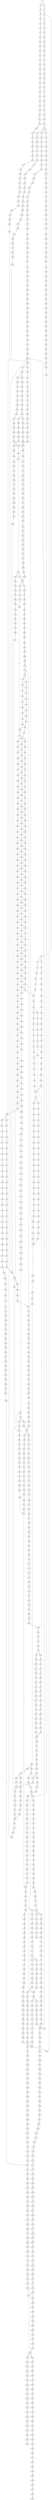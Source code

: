 strict digraph  {
	S0 -> S1 [ label = C ];
	S0 -> S2 [ label = T ];
	S1 -> S3 [ label = A ];
	S2 -> S4 [ label = A ];
	S3 -> S5 [ label = C ];
	S4 -> S6 [ label = C ];
	S5 -> S7 [ label = T ];
	S5 -> S8 [ label = G ];
	S6 -> S9 [ label = A ];
	S7 -> S10 [ label = T ];
	S8 -> S11 [ label = C ];
	S8 -> S12 [ label = T ];
	S9 -> S13 [ label = T ];
	S10 -> S14 [ label = G ];
	S11 -> S15 [ label = G ];
	S12 -> S16 [ label = G ];
	S13 -> S17 [ label = G ];
	S14 -> S18 [ label = G ];
	S15 -> S19 [ label = C ];
	S16 -> S20 [ label = G ];
	S17 -> S21 [ label = G ];
	S18 -> S22 [ label = A ];
	S19 -> S23 [ label = A ];
	S20 -> S24 [ label = C ];
	S21 -> S25 [ label = C ];
	S22 -> S26 [ label = G ];
	S23 -> S27 [ label = G ];
	S24 -> S28 [ label = G ];
	S25 -> S29 [ label = G ];
	S26 -> S30 [ label = A ];
	S27 -> S31 [ label = C ];
	S28 -> S32 [ label = T ];
	S29 -> S33 [ label = C ];
	S30 -> S34 [ label = C ];
	S31 -> S35 [ label = C ];
	S32 -> S36 [ label = C ];
	S33 -> S37 [ label = C ];
	S34 -> S38 [ label = C ];
	S35 -> S39 [ label = G ];
	S36 -> S40 [ label = C ];
	S37 -> S41 [ label = C ];
	S38 -> S42 [ label = C ];
	S39 -> S43 [ label = G ];
	S40 -> S44 [ label = C ];
	S41 -> S45 [ label = C ];
	S42 -> S46 [ label = C ];
	S43 -> S47 [ label = C ];
	S43 -> S48 [ label = T ];
	S44 -> S49 [ label = C ];
	S45 -> S50 [ label = C ];
	S46 -> S51 [ label = C ];
	S47 -> S52 [ label = A ];
	S48 -> S53 [ label = G ];
	S49 -> S54 [ label = A ];
	S50 -> S55 [ label = A ];
	S51 -> S56 [ label = C ];
	S52 -> S57 [ label = C ];
	S53 -> S58 [ label = G ];
	S54 -> S59 [ label = C ];
	S55 -> S60 [ label = C ];
	S56 -> S61 [ label = T ];
	S57 -> S62 [ label = T ];
	S58 -> S63 [ label = A ];
	S59 -> S64 [ label = T ];
	S60 -> S65 [ label = T ];
	S61 -> S66 [ label = T ];
	S62 -> S67 [ label = T ];
	S63 -> S68 [ label = A ];
	S64 -> S69 [ label = T ];
	S65 -> S70 [ label = T ];
	S66 -> S71 [ label = C ];
	S67 -> S72 [ label = C ];
	S68 -> S73 [ label = G ];
	S69 -> S74 [ label = G ];
	S70 -> S75 [ label = T ];
	S71 -> S76 [ label = A ];
	S72 -> S77 [ label = A ];
	S73 -> S78 [ label = A ];
	S74 -> S79 [ label = A ];
	S75 -> S80 [ label = A ];
	S76 -> S81 [ label = G ];
	S77 -> S82 [ label = G ];
	S78 -> S83 [ label = A ];
	S79 -> S84 [ label = G ];
	S80 -> S85 [ label = G ];
	S81 -> S86 [ label = A ];
	S82 -> S87 [ label = C ];
	S83 -> S88 [ label = C ];
	S84 -> S89 [ label = C ];
	S85 -> S90 [ label = C ];
	S86 -> S91 [ label = G ];
	S87 -> S92 [ label = C ];
	S88 -> S93 [ label = G ];
	S89 -> S94 [ label = C ];
	S90 -> S95 [ label = C ];
	S91 -> S96 [ label = G ];
	S92 -> S97 [ label = G ];
	S93 -> S98 [ label = G ];
	S94 -> S99 [ label = G ];
	S95 -> S100 [ label = G ];
	S96 -> S101 [ label = T ];
	S97 -> S102 [ label = C ];
	S98 -> S103 [ label = C ];
	S99 -> S104 [ label = C ];
	S100 -> S105 [ label = T ];
	S101 -> S106 [ label = C ];
	S102 -> S107 [ label = C ];
	S103 -> S108 [ label = A ];
	S104 -> S109 [ label = C ];
	S105 -> S110 [ label = C ];
	S106 -> S111 [ label = C ];
	S107 -> S112 [ label = C ];
	S108 -> S113 [ label = C ];
	S109 -> S114 [ label = C ];
	S110 -> S115 [ label = C ];
	S111 -> S116 [ label = C ];
	S112 -> S117 [ label = C ];
	S113 -> S118 [ label = C ];
	S113 -> S119 [ label = T ];
	S114 -> S117 [ label = C ];
	S115 -> S120 [ label = C ];
	S116 -> S121 [ label = T ];
	S116 -> S122 [ label = A ];
	S116 -> S123 [ label = G ];
	S117 -> S124 [ label = T ];
	S118 -> S125 [ label = G ];
	S119 -> S126 [ label = G ];
	S120 -> S127 [ label = A ];
	S121 -> S128 [ label = T ];
	S122 -> S129 [ label = G ];
	S123 -> S130 [ label = G ];
	S124 -> S131 [ label = T ];
	S124 -> S132 [ label = C ];
	S125 -> S133 [ label = G ];
	S126 -> S134 [ label = G ];
	S127 -> S135 [ label = C ];
	S128 -> S136 [ label = C ];
	S129 -> S137 [ label = A ];
	S130 -> S138 [ label = A ];
	S131 -> S139 [ label = C ];
	S132 -> S140 [ label = C ];
	S133 -> S141 [ label = G ];
	S134 -> S142 [ label = G ];
	S135 -> S143 [ label = C ];
	S136 -> S144 [ label = T ];
	S137 -> S145 [ label = G ];
	S138 -> S146 [ label = G ];
	S139 -> S147 [ label = A ];
	S140 -> S148 [ label = A ];
	S141 -> S149 [ label = A ];
	S142 -> S150 [ label = A ];
	S143 -> S151 [ label = A ];
	S144 -> S152 [ label = C ];
	S145 -> S153 [ label = C ];
	S146 -> S154 [ label = G ];
	S147 -> S155 [ label = C ];
	S148 -> S156 [ label = C ];
	S149 -> S157 [ label = A ];
	S150 -> S158 [ label = A ];
	S151 -> S159 [ label = C ];
	S152 -> S160 [ label = G ];
	S153 -> S161 [ label = C ];
	S154 -> S162 [ label = C ];
	S155 -> S163 [ label = G ];
	S156 -> S164 [ label = C ];
	S157 -> S165 [ label = T ];
	S158 -> S166 [ label = C ];
	S159 -> S167 [ label = C ];
	S160 -> S168 [ label = T ];
	S161 -> S169 [ label = A ];
	S162 -> S170 [ label = G ];
	S163 -> S171 [ label = C ];
	S164 -> S172 [ label = C ];
	S165 -> S173 [ label = T ];
	S166 -> S174 [ label = T ];
	S167 -> S175 [ label = G ];
	S168 -> S176 [ label = A ];
	S169 -> S177 [ label = C ];
	S170 -> S178 [ label = T ];
	S171 -> S179 [ label = T ];
	S172 -> S180 [ label = G ];
	S173 -> S181 [ label = G ];
	S174 -> S182 [ label = G ];
	S175 -> S183 [ label = A ];
	S176 -> S184 [ label = C ];
	S177 -> S185 [ label = G ];
	S178 -> S186 [ label = G ];
	S179 -> S187 [ label = C ];
	S180 -> S188 [ label = C ];
	S181 -> S189 [ label = A ];
	S182 -> S190 [ label = G ];
	S183 -> S191 [ label = T ];
	S184 -> S192 [ label = G ];
	S185 -> S193 [ label = G ];
	S186 -> S194 [ label = G ];
	S187 -> S195 [ label = C ];
	S188 -> S196 [ label = C ];
	S189 -> S197 [ label = A ];
	S190 -> S198 [ label = A ];
	S191 -> S199 [ label = C ];
	S192 -> S200 [ label = G ];
	S193 -> S201 [ label = T ];
	S194 -> S202 [ label = T ];
	S195 -> S203 [ label = G ];
	S196 -> S204 [ label = G ];
	S197 -> S205 [ label = C ];
	S198 -> S206 [ label = C ];
	S199 -> S207 [ label = G ];
	S200 -> S208 [ label = C ];
	S201 -> S209 [ label = T ];
	S202 -> S210 [ label = A ];
	S203 -> S211 [ label = G ];
	S204 -> S212 [ label = G ];
	S205 -> S213 [ label = C ];
	S206 -> S214 [ label = C ];
	S207 -> S215 [ label = G ];
	S208 -> S216 [ label = T ];
	S209 -> S217 [ label = A ];
	S210 -> S218 [ label = T ];
	S211 -> S219 [ label = T ];
	S212 -> S220 [ label = T ];
	S213 -> S221 [ label = C ];
	S214 -> S222 [ label = C ];
	S215 -> S223 [ label = T ];
	S216 -> S224 [ label = A ];
	S217 -> S225 [ label = C ];
	S218 -> S226 [ label = G ];
	S219 -> S227 [ label = T ];
	S220 -> S228 [ label = C ];
	S221 -> S229 [ label = G ];
	S222 -> S230 [ label = G ];
	S223 -> S231 [ label = T ];
	S224 -> S232 [ label = C ];
	S225 -> S233 [ label = T ];
	S226 -> S234 [ label = A ];
	S227 -> S235 [ label = G ];
	S228 -> S236 [ label = C ];
	S229 -> S237 [ label = T ];
	S230 -> S238 [ label = T ];
	S231 -> S239 [ label = C ];
	S232 -> S240 [ label = T ];
	S233 -> S241 [ label = G ];
	S234 -> S242 [ label = G ];
	S235 -> S243 [ label = C ];
	S236 -> S244 [ label = C ];
	S237 -> S245 [ label = C ];
	S238 -> S246 [ label = C ];
	S239 -> S247 [ label = C ];
	S240 -> S248 [ label = G ];
	S241 -> S249 [ label = C ];
	S242 -> S250 [ label = C ];
	S243 -> S251 [ label = A ];
	S244 -> S252 [ label = A ];
	S245 -> S253 [ label = T ];
	S246 -> S254 [ label = T ];
	S247 -> S255 [ label = A ];
	S248 -> S256 [ label = G ];
	S249 -> S257 [ label = A ];
	S250 -> S258 [ label = G ];
	S251 -> S259 [ label = C ];
	S252 -> S260 [ label = G ];
	S253 -> S261 [ label = C ];
	S254 -> S261 [ label = C ];
	S255 -> S262 [ label = G ];
	S256 -> S263 [ label = T ];
	S257 -> S264 [ label = G ];
	S258 -> S265 [ label = G ];
	S259 -> S266 [ label = T ];
	S260 -> S267 [ label = T ];
	S261 -> S268 [ label = G ];
	S262 -> S269 [ label = T ];
	S263 -> S270 [ label = G ];
	S264 -> S271 [ label = A ];
	S265 -> S272 [ label = T ];
	S266 -> S273 [ label = G ];
	S267 -> S274 [ label = G ];
	S268 -> S275 [ label = G ];
	S269 -> S276 [ label = G ];
	S270 -> S277 [ label = C ];
	S271 -> S278 [ label = C ];
	S272 -> S279 [ label = C ];
	S273 -> S280 [ label = G ];
	S274 -> S281 [ label = G ];
	S275 -> S282 [ label = C ];
	S276 -> S283 [ label = G ];
	S277 -> S284 [ label = T ];
	S278 -> S285 [ label = G ];
	S279 -> S286 [ label = G ];
	S280 -> S287 [ label = T ];
	S281 -> S288 [ label = T ];
	S282 -> S289 [ label = A ];
	S283 -> S290 [ label = T ];
	S284 -> S291 [ label = A ];
	S285 -> S292 [ label = G ];
	S286 -> S293 [ label = C ];
	S287 -> S294 [ label = C ];
	S288 -> S295 [ label = C ];
	S289 -> S296 [ label = C ];
	S290 -> S295 [ label = C ];
	S291 -> S297 [ label = C ];
	S292 -> S298 [ label = A ];
	S293 -> S299 [ label = A ];
	S294 -> S300 [ label = G ];
	S295 -> S301 [ label = G ];
	S296 -> S302 [ label = C ];
	S297 -> S303 [ label = T ];
	S298 -> S304 [ label = C ];
	S299 -> S305 [ label = C ];
	S300 -> S306 [ label = T ];
	S301 -> S307 [ label = T ];
	S302 -> S308 [ label = G ];
	S303 -> S309 [ label = G ];
	S304 -> S310 [ label = A ];
	S305 -> S311 [ label = G ];
	S306 -> S312 [ label = C ];
	S307 -> S313 [ label = C ];
	S308 -> S314 [ label = A ];
	S309 -> S315 [ label = T ];
	S310 -> S316 [ label = C ];
	S311 -> S317 [ label = C ];
	S312 -> S318 [ label = C ];
	S313 -> S318 [ label = C ];
	S314 -> S319 [ label = G ];
	S314 -> S320 [ label = A ];
	S315 -> S321 [ label = A ];
	S316 -> S322 [ label = A ];
	S317 -> S323 [ label = G ];
	S318 -> S324 [ label = G ];
	S319 -> S325 [ label = T ];
	S320 -> S326 [ label = T ];
	S321 -> S327 [ label = A ];
	S322 -> S328 [ label = C ];
	S323 -> S329 [ label = C ];
	S324 -> S330 [ label = T ];
	S325 -> S331 [ label = C ];
	S326 -> S332 [ label = G ];
	S327 -> S333 [ label = C ];
	S328 -> S334 [ label = C ];
	S329 -> S335 [ label = G ];
	S330 -> S336 [ label = C ];
	S331 -> S337 [ label = C ];
	S332 -> S338 [ label = T ];
	S333 -> S339 [ label = A ];
	S334 -> S340 [ label = T ];
	S335 -> S341 [ label = C ];
	S335 -> S342 [ label = G ];
	S336 -> S343 [ label = A ];
	S337 -> S344 [ label = A ];
	S337 -> S345 [ label = T ];
	S338 -> S346 [ label = A ];
	S339 -> S347 [ label = C ];
	S340 -> S348 [ label = C ];
	S341 -> S349 [ label = G ];
	S342 -> S350 [ label = C ];
	S343 -> S351 [ label = C ];
	S344 -> S352 [ label = G ];
	S345 -> S353 [ label = C ];
	S346 -> S354 [ label = G ];
	S347 -> S355 [ label = A ];
	S348 -> S356 [ label = T ];
	S349 -> S357 [ label = T ];
	S350 -> S358 [ label = T ];
	S351 -> S359 [ label = C ];
	S352 -> S360 [ label = T ];
	S352 -> S361 [ label = C ];
	S353 -> S362 [ label = G ];
	S354 -> S363 [ label = T ];
	S355 -> S364 [ label = C ];
	S356 -> S365 [ label = A ];
	S357 -> S366 [ label = C ];
	S358 -> S367 [ label = G ];
	S359 -> S368 [ label = C ];
	S359 -> S369 [ label = G ];
	S360 -> S370 [ label = A ];
	S361 -> S371 [ label = T ];
	S362 -> S372 [ label = A ];
	S363 -> S373 [ label = T ];
	S364 -> S374 [ label = G ];
	S365 -> S375 [ label = G ];
	S366 -> S376 [ label = G ];
	S367 -> S377 [ label = G ];
	S368 -> S378 [ label = T ];
	S369 -> S379 [ label = A ];
	S370 -> S380 [ label = G ];
	S371 -> S381 [ label = T ];
	S372 -> S382 [ label = A ];
	S373 -> S383 [ label = T ];
	S374 -> S384 [ label = C ];
	S375 -> S385 [ label = A ];
	S376 -> S386 [ label = A ];
	S377 -> S387 [ label = A ];
	S378 -> S388 [ label = G ];
	S379 -> S389 [ label = A ];
	S379 -> S390 [ label = G ];
	S380 -> S391 [ label = G ];
	S380 -> S392 [ label = C ];
	S381 -> S393 [ label = C ];
	S382 -> S394 [ label = C ];
	S383 -> S395 [ label = C ];
	S384 -> S396 [ label = T ];
	S385 -> S397 [ label = A ];
	S386 -> S398 [ label = C ];
	S387 -> S399 [ label = A ];
	S388 -> S400 [ label = T ];
	S389 -> S401 [ label = T ];
	S390 -> S402 [ label = T ];
	S391 -> S403 [ label = G ];
	S392 -> S404 [ label = T ];
	S393 -> S405 [ label = A ];
	S394 -> S406 [ label = T ];
	S395 -> S407 [ label = A ];
	S396 -> S408 [ label = C ];
	S397 -> S409 [ label = C ];
	S398 -> S410 [ label = G ];
	S399 -> S411 [ label = T ];
	S400 -> S412 [ label = C ];
	S401 -> S413 [ label = C ];
	S402 -> S331 [ label = C ];
	S403 -> S414 [ label = T ];
	S404 -> S415 [ label = C ];
	S405 -> S416 [ label = C ];
	S406 -> S417 [ label = T ];
	S407 -> S418 [ label = C ];
	S408 -> S419 [ label = C ];
	S409 -> S420 [ label = G ];
	S410 -> S421 [ label = C ];
	S411 -> S422 [ label = G ];
	S412 -> S423 [ label = C ];
	S413 -> S424 [ label = C ];
	S414 -> S425 [ label = C ];
	S415 -> S426 [ label = C ];
	S416 -> S427 [ label = G ];
	S417 -> S428 [ label = C ];
	S418 -> S429 [ label = T ];
	S419 -> S430 [ label = T ];
	S420 -> S431 [ label = A ];
	S421 -> S432 [ label = G ];
	S422 -> S433 [ label = G ];
	S423 -> S434 [ label = T ];
	S424 -> S435 [ label = T ];
	S425 -> S436 [ label = A ];
	S426 -> S437 [ label = A ];
	S427 -> S438 [ label = C ];
	S428 -> S439 [ label = A ];
	S429 -> S440 [ label = C ];
	S430 -> S441 [ label = A ];
	S431 -> S442 [ label = G ];
	S432 -> S443 [ label = C ];
	S433 -> S444 [ label = G ];
	S434 -> S445 [ label = A ];
	S434 -> S446 [ label = T ];
	S435 -> S447 [ label = C ];
	S436 -> S448 [ label = C ];
	S437 -> S449 [ label = C ];
	S438 -> S450 [ label = C ];
	S439 -> S451 [ label = A ];
	S440 -> S452 [ label = C ];
	S441 -> S453 [ label = G ];
	S442 -> S454 [ label = G ];
	S443 -> S455 [ label = C ];
	S444 -> S456 [ label = G ];
	S445 -> S457 [ label = C ];
	S446 -> S458 [ label = G ];
	S447 -> S459 [ label = G ];
	S448 -> S460 [ label = T ];
	S449 -> S461 [ label = C ];
	S450 -> S462 [ label = C ];
	S451 -> S463 [ label = C ];
	S452 -> S464 [ label = T ];
	S453 -> S465 [ label = A ];
	S454 -> S466 [ label = T ];
	S455 -> S467 [ label = T ];
	S456 -> S468 [ label = T ];
	S457 -> S469 [ label = T ];
	S458 -> S470 [ label = A ];
	S458 -> S471 [ label = T ];
	S459 -> S472 [ label = A ];
	S460 -> S473 [ label = C ];
	S461 -> S474 [ label = G ];
	S462 -> S475 [ label = T ];
	S463 -> S476 [ label = C ];
	S463 -> S477 [ label = T ];
	S464 -> S478 [ label = T ];
	S465 -> S479 [ label = A ];
	S466 -> S480 [ label = G ];
	S467 -> S481 [ label = C ];
	S468 -> S482 [ label = C ];
	S469 -> S483 [ label = A ];
	S470 -> S484 [ label = A ];
	S471 -> S485 [ label = A ];
	S472 -> S486 [ label = A ];
	S473 -> S487 [ label = G ];
	S474 -> S488 [ label = G ];
	S475 -> S489 [ label = T ];
	S476 -> S490 [ label = G ];
	S477 -> S491 [ label = G ];
	S478 -> S492 [ label = T ];
	S479 -> S493 [ label = C ];
	S480 -> S494 [ label = T ];
	S481 -> S495 [ label = G ];
	S482 -> S496 [ label = C ];
	S483 -> S497 [ label = C ];
	S484 -> S498 [ label = C ];
	S485 -> S499 [ label = G ];
	S486 -> S394 [ label = C ];
	S487 -> S500 [ label = C ];
	S488 -> S501 [ label = A ];
	S489 -> S502 [ label = C ];
	S490 -> S503 [ label = G ];
	S491 -> S504 [ label = G ];
	S491 -> S505 [ label = C ];
	S492 -> S506 [ label = C ];
	S493 -> S507 [ label = T ];
	S494 -> S508 [ label = C ];
	S495 -> S509 [ label = G ];
	S496 -> S510 [ label = G ];
	S497 -> S511 [ label = C ];
	S498 -> S512 [ label = T ];
	S499 -> S513 [ label = G ];
	S500 -> S514 [ label = T ];
	S501 -> S515 [ label = C ];
	S502 -> S516 [ label = A ];
	S503 -> S517 [ label = C ];
	S504 -> S518 [ label = C ];
	S505 -> S519 [ label = C ];
	S506 -> S520 [ label = A ];
	S507 -> S521 [ label = T ];
	S508 -> S522 [ label = C ];
	S509 -> S523 [ label = G ];
	S510 -> S524 [ label = C ];
	S511 -> S525 [ label = A ];
	S512 -> S526 [ label = T ];
	S513 -> S527 [ label = A ];
	S514 -> S528 [ label = T ];
	S515 -> S529 [ label = G ];
	S516 -> S530 [ label = T ];
	S517 -> S531 [ label = C ];
	S518 -> S532 [ label = C ];
	S519 -> S533 [ label = C ];
	S520 -> S534 [ label = T ];
	S521 -> S535 [ label = C ];
	S522 -> S536 [ label = C ];
	S523 -> S537 [ label = C ];
	S524 -> S538 [ label = C ];
	S525 -> S539 [ label = G ];
	S526 -> S540 [ label = C ];
	S527 -> S541 [ label = G ];
	S528 -> S542 [ label = C ];
	S529 -> S543 [ label = T ];
	S530 -> S544 [ label = C ];
	S531 -> S545 [ label = C ];
	S532 -> S546 [ label = C ];
	S533 -> S547 [ label = T ];
	S534 -> S548 [ label = C ];
	S535 -> S549 [ label = A ];
	S536 -> S550 [ label = T ];
	S537 -> S551 [ label = T ];
	S538 -> S552 [ label = G ];
	S539 -> S553 [ label = G ];
	S540 -> S554 [ label = A ];
	S541 -> S555 [ label = A ];
	S542 -> S556 [ label = A ];
	S543 -> S557 [ label = C ];
	S544 -> S558 [ label = C ];
	S545 -> S559 [ label = A ];
	S546 -> S560 [ label = A ];
	S547 -> S561 [ label = A ];
	S548 -> S562 [ label = C ];
	S549 -> S451 [ label = A ];
	S550 -> S563 [ label = G ];
	S551 -> S564 [ label = C ];
	S552 -> S565 [ label = G ];
	S553 -> S566 [ label = A ];
	S554 -> S451 [ label = A ];
	S555 -> S567 [ label = G ];
	S556 -> S568 [ label = T ];
	S557 -> S569 [ label = G ];
	S558 -> S570 [ label = A ];
	S559 -> S571 [ label = G ];
	S560 -> S572 [ label = G ];
	S561 -> S573 [ label = G ];
	S562 -> S574 [ label = A ];
	S563 -> S575 [ label = T ];
	S564 -> S576 [ label = A ];
	S565 -> S577 [ label = A ];
	S566 -> S578 [ label = G ];
	S567 -> S579 [ label = G ];
	S568 -> S580 [ label = C ];
	S569 -> S581 [ label = T ];
	S570 -> S582 [ label = G ];
	S571 -> S583 [ label = T ];
	S572 -> S584 [ label = G ];
	S573 -> S585 [ label = G ];
	S574 -> S582 [ label = G ];
	S575 -> S586 [ label = C ];
	S576 -> S587 [ label = C ];
	S577 -> S588 [ label = A ];
	S578 -> S589 [ label = A ];
	S579 -> S590 [ label = T ];
	S580 -> S591 [ label = C ];
	S581 -> S592 [ label = G ];
	S582 -> S593 [ label = A ];
	S583 -> S594 [ label = T ];
	S584 -> S595 [ label = T ];
	S585 -> S596 [ label = T ];
	S586 -> S597 [ label = C ];
	S587 -> S598 [ label = G ];
	S588 -> S599 [ label = C ];
	S589 -> S600 [ label = G ];
	S590 -> S601 [ label = C ];
	S591 -> S570 [ label = A ];
	S592 -> S602 [ label = A ];
	S593 -> S603 [ label = A ];
	S594 -> S604 [ label = G ];
	S595 -> S605 [ label = G ];
	S596 -> S606 [ label = G ];
	S597 -> S434 [ label = T ];
	S598 -> S607 [ label = T ];
	S599 -> S608 [ label = T ];
	S600 -> S609 [ label = T ];
	S601 -> S610 [ label = C ];
	S602 -> S611 [ label = C ];
	S603 -> S612 [ label = C ];
	S604 -> S613 [ label = T ];
	S605 -> S614 [ label = C ];
	S605 -> S615 [ label = G ];
	S606 -> S616 [ label = T ];
	S607 -> S617 [ label = C ];
	S608 -> S618 [ label = G ];
	S609 -> S619 [ label = C ];
	S610 -> S116 [ label = C ];
	S611 -> S620 [ label = C ];
	S612 -> S621 [ label = C ];
	S613 -> S622 [ label = G ];
	S614 -> S623 [ label = G ];
	S615 -> S624 [ label = G ];
	S616 -> S625 [ label = G ];
	S617 -> S626 [ label = C ];
	S618 -> S627 [ label = C ];
	S619 -> S628 [ label = A ];
	S620 -> S629 [ label = G ];
	S621 -> S630 [ label = A ];
	S621 -> S631 [ label = G ];
	S622 -> S632 [ label = C ];
	S623 -> S633 [ label = C ];
	S624 -> S634 [ label = C ];
	S625 -> S635 [ label = C ];
	S626 -> S636 [ label = A ];
	S627 -> S637 [ label = A ];
	S628 -> S638 [ label = G ];
	S629 -> S639 [ label = G ];
	S630 -> S640 [ label = G ];
	S630 -> S641 [ label = C ];
	S631 -> S642 [ label = G ];
	S632 -> S643 [ label = G ];
	S633 -> S644 [ label = G ];
	S634 -> S645 [ label = T ];
	S635 -> S646 [ label = G ];
	S636 -> S647 [ label = G ];
	S637 -> S648 [ label = A ];
	S638 -> S649 [ label = G ];
	S639 -> S650 [ label = T ];
	S640 -> S651 [ label = A ];
	S641 -> S652 [ label = C ];
	S642 -> S653 [ label = A ];
	S643 -> S654 [ label = T ];
	S644 -> S655 [ label = T ];
	S645 -> S656 [ label = T ];
	S646 -> S657 [ label = T ];
	S647 -> S658 [ label = C ];
	S648 -> S659 [ label = C ];
	S649 -> S660 [ label = A ];
	S650 -> S661 [ label = C ];
	S651 -> S662 [ label = C ];
	S652 -> S663 [ label = A ];
	S653 -> S664 [ label = C ];
	S654 -> S665 [ label = C ];
	S655 -> S666 [ label = C ];
	S656 -> S667 [ label = C ];
	S657 -> S668 [ label = C ];
	S658 -> S669 [ label = T ];
	S658 -> S670 [ label = G ];
	S659 -> S671 [ label = C ];
	S660 -> S672 [ label = C ];
	S661 -> S673 [ label = G ];
	S662 -> S674 [ label = T ];
	S663 -> S675 [ label = C ];
	S664 -> S676 [ label = G ];
	S665 -> S677 [ label = G ];
	S666 -> S678 [ label = G ];
	S667 -> S679 [ label = G ];
	S668 -> S677 [ label = G ];
	S669 -> S381 [ label = T ];
	S670 -> S680 [ label = A ];
	S671 -> S681 [ label = A ];
	S672 -> S682 [ label = C ];
	S673 -> S683 [ label = C ];
	S674 -> S684 [ label = C ];
	S675 -> S685 [ label = C ];
	S676 -> S686 [ label = C ];
	S677 -> S687 [ label = A ];
	S678 -> S688 [ label = T ];
	S679 -> S689 [ label = A ];
	S680 -> S690 [ label = G ];
	S681 -> S691 [ label = G ];
	S682 -> S692 [ label = A ];
	S683 -> S693 [ label = G ];
	S684 -> S694 [ label = C ];
	S685 -> S695 [ label = C ];
	S686 -> S696 [ label = C ];
	S687 -> S697 [ label = A ];
	S688 -> S698 [ label = G ];
	S689 -> S699 [ label = A ];
	S690 -> S700 [ label = T ];
	S691 -> S701 [ label = A ];
	S692 -> S702 [ label = G ];
	S693 -> S703 [ label = T ];
	S694 -> S704 [ label = C ];
	S695 -> S705 [ label = C ];
	S696 -> S706 [ label = C ];
	S697 -> S707 [ label = C ];
	S698 -> S708 [ label = C ];
	S699 -> S709 [ label = C ];
	S700 -> S710 [ label = C ];
	S701 -> S711 [ label = A ];
	S702 -> S712 [ label = T ];
	S703 -> S713 [ label = A ];
	S704 -> S714 [ label = A ];
	S705 -> S715 [ label = T ];
	S706 -> S716 [ label = A ];
	S707 -> S717 [ label = C ];
	S707 -> S718 [ label = A ];
	S708 -> S719 [ label = A ];
	S709 -> S720 [ label = A ];
	S710 -> S721 [ label = C ];
	S710 -> S722 [ label = T ];
	S711 -> S723 [ label = C ];
	S712 -> S724 [ label = C ];
	S713 -> S725 [ label = G ];
	S714 -> S726 [ label = T ];
	S715 -> S727 [ label = T ];
	S716 -> S728 [ label = T ];
	S717 -> S729 [ label = T ];
	S718 -> S730 [ label = C ];
	S719 -> S731 [ label = T ];
	S720 -> S732 [ label = C ];
	S721 -> S733 [ label = C ];
	S722 -> S734 [ label = C ];
	S723 -> S735 [ label = A ];
	S724 -> S736 [ label = T ];
	S725 -> S737 [ label = C ];
	S726 -> S738 [ label = C ];
	S727 -> S739 [ label = C ];
	S728 -> S740 [ label = C ];
	S729 -> S741 [ label = T ];
	S729 -> S742 [ label = G ];
	S730 -> S743 [ label = C ];
	S731 -> S744 [ label = C ];
	S732 -> S745 [ label = G ];
	S733 -> S746 [ label = T ];
	S733 -> S747 [ label = G ];
	S734 -> S748 [ label = G ];
	S735 -> S749 [ label = G ];
	S736 -> S750 [ label = C ];
	S737 -> S751 [ label = C ];
	S738 -> S752 [ label = T ];
	S739 -> S753 [ label = C ];
	S739 -> S754 [ label = G ];
	S740 -> S755 [ label = G ];
	S741 -> S756 [ label = C ];
	S742 -> S757 [ label = T ];
	S743 -> S758 [ label = C ];
	S744 -> S759 [ label = C ];
	S745 -> S760 [ label = C ];
	S746 -> S761 [ label = C ];
	S747 -> S762 [ label = C ];
	S748 -> S763 [ label = T ];
	S749 -> S764 [ label = C ];
	S750 -> S765 [ label = T ];
	S751 -> S766 [ label = G ];
	S752 -> S767 [ label = G ];
	S753 -> S768 [ label = T ];
	S754 -> S769 [ label = A ];
	S755 -> S770 [ label = T ];
	S756 -> S771 [ label = G ];
	S757 -> S772 [ label = C ];
	S758 -> S773 [ label = G ];
	S759 -> S774 [ label = G ];
	S760 -> S775 [ label = G ];
	S761 -> S776 [ label = C ];
	S762 -> S777 [ label = C ];
	S763 -> S778 [ label = C ];
	S764 -> S779 [ label = C ];
	S765 -> S780 [ label = G ];
	S766 -> S781 [ label = C ];
	S767 -> S782 [ label = C ];
	S768 -> S783 [ label = G ];
	S769 -> S784 [ label = T ];
	S770 -> S785 [ label = C ];
	S771 -> S786 [ label = T ];
	S772 -> S787 [ label = G ];
	S773 -> S788 [ label = T ];
	S774 -> S789 [ label = C ];
	S775 -> S790 [ label = C ];
	S776 -> S791 [ label = G ];
	S777 -> S792 [ label = T ];
	S778 -> S793 [ label = T ];
	S779 -> S794 [ label = G ];
	S780 -> S795 [ label = T ];
	S781 -> S796 [ label = T ];
	S782 -> S797 [ label = C ];
	S783 -> S798 [ label = T ];
	S784 -> S799 [ label = C ];
	S785 -> S800 [ label = C ];
	S786 -> S801 [ label = A ];
	S787 -> S802 [ label = C ];
	S788 -> S803 [ label = A ];
	S789 -> S804 [ label = A ];
	S790 -> S805 [ label = A ];
	S791 -> S806 [ label = G ];
	S792 -> S807 [ label = G ];
	S793 -> S808 [ label = G ];
	S794 -> S809 [ label = T ];
	S795 -> S810 [ label = A ];
	S796 -> S811 [ label = G ];
	S797 -> S812 [ label = A ];
	S798 -> S813 [ label = C ];
	S799 -> S814 [ label = G ];
	S800 -> S815 [ label = T ];
	S801 -> S816 [ label = C ];
	S802 -> S817 [ label = G ];
	S803 -> S818 [ label = C ];
	S804 -> S819 [ label = C ];
	S805 -> S820 [ label = C ];
	S806 -> S821 [ label = T ];
	S807 -> S822 [ label = T ];
	S808 -> S823 [ label = T ];
	S809 -> S824 [ label = C ];
	S811 -> S825 [ label = G ];
	S812 -> S826 [ label = G ];
	S813 -> S827 [ label = C ];
	S814 -> S828 [ label = T ];
	S815 -> S829 [ label = C ];
	S816 -> S830 [ label = T ];
	S817 -> S831 [ label = C ];
	S818 -> S832 [ label = G ];
	S819 -> S833 [ label = G ];
	S820 -> S834 [ label = G ];
	S821 -> S835 [ label = C ];
	S822 -> S836 [ label = C ];
	S823 -> S837 [ label = T ];
	S824 -> S838 [ label = C ];
	S825 -> S839 [ label = A ];
	S826 -> S840 [ label = T ];
	S827 -> S841 [ label = T ];
	S828 -> S842 [ label = T ];
	S829 -> S843 [ label = T ];
	S830 -> S844 [ label = T ];
	S831 -> S845 [ label = G ];
	S831 -> S846 [ label = A ];
	S832 -> S847 [ label = T ];
	S833 -> S848 [ label = T ];
	S834 -> S849 [ label = T ];
	S835 -> S850 [ label = T ];
	S836 -> S851 [ label = G ];
	S837 -> S852 [ label = C ];
	S838 -> S853 [ label = T ];
	S839 -> S854 [ label = A ];
	S840 -> S855 [ label = C ];
	S841 -> S446 [ label = T ];
	S842 -> S856 [ label = T ];
	S843 -> S857 [ label = T ];
	S844 -> S858 [ label = C ];
	S845 -> S859 [ label = A ];
	S846 -> S860 [ label = A ];
	S847 -> S861 [ label = C ];
	S848 -> S862 [ label = C ];
	S849 -> S863 [ label = C ];
	S850 -> S864 [ label = G ];
	S851 -> S865 [ label = C ];
	S852 -> S866 [ label = C ];
	S853 -> S867 [ label = C ];
	S854 -> S868 [ label = G ];
	S855 -> S869 [ label = G ];
	S856 -> S870 [ label = G ];
	S857 -> S871 [ label = C ];
	S858 -> S872 [ label = A ];
	S859 -> S873 [ label = G ];
	S860 -> S874 [ label = C ];
	S861 -> S875 [ label = C ];
	S862 -> S876 [ label = G ];
	S863 -> S877 [ label = C ];
	S864 -> S878 [ label = G ];
	S865 -> S817 [ label = G ];
	S866 -> S879 [ label = G ];
	S867 -> S880 [ label = T ];
	S868 -> S881 [ label = A ];
	S869 -> S882 [ label = T ];
	S870 -> S883 [ label = T ];
	S871 -> S884 [ label = T ];
	S872 -> S885 [ label = A ];
	S873 -> S886 [ label = C ];
	S874 -> S887 [ label = C ];
	S875 -> S888 [ label = A ];
	S876 -> S889 [ label = A ];
	S877 -> S890 [ label = A ];
	S878 -> S891 [ label = A ];
	S879 -> S892 [ label = T ];
	S880 -> S893 [ label = G ];
	S881 -> S894 [ label = A ];
	S882 -> S895 [ label = A ];
	S883 -> S896 [ label = A ];
	S884 -> S897 [ label = C ];
	S885 -> S898 [ label = G ];
	S886 -> S899 [ label = A ];
	S887 -> S900 [ label = C ];
	S888 -> S901 [ label = G ];
	S889 -> S902 [ label = G ];
	S890 -> S647 [ label = G ];
	S891 -> S903 [ label = G ];
	S892 -> S904 [ label = G ];
	S893 -> S905 [ label = T ];
	S894 -> S88 [ label = C ];
	S895 -> S906 [ label = A ];
	S896 -> S907 [ label = G ];
	S897 -> S908 [ label = G ];
	S898 -> S909 [ label = C ];
	S899 -> S910 [ label = G ];
	S900 -> S911 [ label = G ];
	S901 -> S658 [ label = C ];
	S902 -> S912 [ label = C ];
	S903 -> S913 [ label = G ];
	S904 -> S914 [ label = G ];
	S905 -> S915 [ label = C ];
	S906 -> S916 [ label = G ];
	S907 -> S917 [ label = G ];
	S908 -> S918 [ label = G ];
	S909 -> S919 [ label = G ];
	S910 -> S920 [ label = T ];
	S911 -> S921 [ label = T ];
	S912 -> S922 [ label = G ];
	S913 -> S923 [ label = G ];
	S914 -> S924 [ label = C ];
	S915 -> S925 [ label = G ];
	S916 -> S926 [ label = A ];
	S917 -> S927 [ label = A ];
	S918 -> S928 [ label = A ];
	S919 -> S929 [ label = A ];
	S920 -> S930 [ label = G ];
	S921 -> S931 [ label = A ];
	S922 -> S932 [ label = A ];
	S923 -> S933 [ label = T ];
	S924 -> S934 [ label = C ];
	S925 -> S935 [ label = T ];
	S926 -> S936 [ label = C ];
	S927 -> S937 [ label = A ];
	S928 -> S938 [ label = G ];
	S929 -> S939 [ label = G ];
	S930 -> S940 [ label = C ];
	S931 -> S941 [ label = C ];
	S932 -> S942 [ label = G ];
	S933 -> S943 [ label = G ];
	S934 -> S944 [ label = C ];
	S935 -> S945 [ label = G ];
	S936 -> S946 [ label = G ];
	S937 -> S947 [ label = A ];
	S938 -> S948 [ label = A ];
	S939 -> S949 [ label = T ];
	S940 -> S950 [ label = A ];
	S941 -> S951 [ label = A ];
	S942 -> S952 [ label = T ];
	S943 -> S953 [ label = T ];
	S944 -> S954 [ label = G ];
	S945 -> S955 [ label = G ];
	S946 -> S956 [ label = G ];
	S947 -> S957 [ label = G ];
	S948 -> S958 [ label = G ];
	S949 -> S959 [ label = C ];
	S950 -> S960 [ label = A ];
	S951 -> S961 [ label = G ];
	S952 -> S962 [ label = C ];
	S953 -> S963 [ label = T ];
	S954 -> S964 [ label = T ];
	S955 -> S965 [ label = T ];
	S956 -> S966 [ label = C ];
	S957 -> S967 [ label = G ];
	S958 -> S968 [ label = G ];
	S959 -> S721 [ label = C ];
	S960 -> S969 [ label = C ];
	S961 -> S970 [ label = C ];
	S962 -> S971 [ label = G ];
	S963 -> S972 [ label = C ];
	S964 -> S973 [ label = C ];
	S965 -> S974 [ label = A ];
	S966 -> S975 [ label = T ];
	S967 -> S976 [ label = T ];
	S968 -> S977 [ label = T ];
	S969 -> S978 [ label = A ];
	S970 -> S979 [ label = A ];
	S971 -> S980 [ label = A ];
	S972 -> S981 [ label = C ];
	S973 -> S982 [ label = C ];
	S974 -> S983 [ label = C ];
	S975 -> S984 [ label = C ];
	S976 -> S985 [ label = C ];
	S977 -> S601 [ label = C ];
	S978 -> S986 [ label = G ];
	S979 -> S987 [ label = G ];
	S980 -> S988 [ label = A ];
	S981 -> S989 [ label = A ];
	S982 -> S990 [ label = A ];
	S983 -> S991 [ label = C ];
	S984 -> S992 [ label = T ];
	S985 -> S993 [ label = C ];
	S986 -> S994 [ label = C ];
	S987 -> S995 [ label = G ];
	S988 -> S996 [ label = C ];
	S989 -> S997 [ label = G ];
	S990 -> S998 [ label = G ];
	S991 -> S999 [ label = G ];
	S992 -> S1000 [ label = C ];
	S993 -> S1001 [ label = C ];
	S994 -> S1002 [ label = T ];
	S995 -> S1003 [ label = T ];
	S996 -> S1004 [ label = C ];
	S997 -> S1005 [ label = C ];
	S998 -> S1006 [ label = T ];
	S999 -> S1007 [ label = G ];
	S1000 -> S1008 [ label = G ];
	S1001 -> S1009 [ label = G ];
	S1002 -> S1010 [ label = A ];
	S1003 -> S1011 [ label = G ];
	S1004 -> S729 [ label = T ];
	S1005 -> S1012 [ label = A ];
	S1006 -> S1013 [ label = A ];
	S1007 -> S1014 [ label = T ];
	S1008 -> S1015 [ label = A ];
	S1009 -> S1016 [ label = A ];
	S1010 -> S1017 [ label = C ];
	S1011 -> S1018 [ label = C ];
	S1012 -> S1019 [ label = G ];
	S1013 -> S380 [ label = G ];
	S1014 -> S1020 [ label = G ];
	S1015 -> S1021 [ label = A ];
	S1016 -> S1022 [ label = A ];
	S1017 -> S1023 [ label = G ];
	S1018 -> S1024 [ label = A ];
	S1019 -> S1025 [ label = A ];
	S1020 -> S1026 [ label = G ];
	S1021 -> S1027 [ label = G ];
	S1022 -> S1028 [ label = G ];
	S1023 -> S1029 [ label = A ];
	S1024 -> S1030 [ label = C ];
	S1025 -> S1031 [ label = T ];
	S1026 -> S1032 [ label = T ];
	S1027 -> S1033 [ label = T ];
	S1028 -> S1034 [ label = T ];
	S1029 -> S1035 [ label = G ];
	S1030 -> S1036 [ label = G ];
	S1031 -> S1037 [ label = A ];
	S1032 -> S1038 [ label = T ];
	S1033 -> S1039 [ label = C ];
	S1034 -> S1040 [ label = C ];
	S1035 -> S1041 [ label = A ];
	S1036 -> S1042 [ label = C ];
	S1037 -> S1043 [ label = A ];
	S1038 -> S1044 [ label = A ];
	S1039 -> S1045 [ label = G ];
	S1040 -> S1046 [ label = G ];
	S1041 -> S1047 [ label = A ];
	S1042 -> S1048 [ label = G ];
	S1043 -> S1049 [ label = A ];
	S1044 -> S1050 [ label = G ];
	S1045 -> S1051 [ label = C ];
	S1046 -> S1052 [ label = A ];
	S1047 -> S1053 [ label = C ];
	S1048 -> S1054 [ label = G ];
	S1049 -> S1055 [ label = A ];
	S1050 -> S1056 [ label = A ];
	S1051 -> S1057 [ label = G ];
	S1052 -> S1058 [ label = G ];
	S1053 -> S1059 [ label = T ];
	S1054 -> S1060 [ label = T ];
	S1055 -> S1061 [ label = A ];
	S1056 -> S1062 [ label = A ];
	S1057 -> S1063 [ label = G ];
	S1058 -> S1064 [ label = G ];
	S1059 -> S1065 [ label = G ];
	S1060 -> S1066 [ label = G ];
	S1061 -> S1067 [ label = C ];
	S1062 -> S1068 [ label = G ];
	S1063 -> S1069 [ label = C ];
	S1064 -> S1070 [ label = T ];
	S1065 -> S1071 [ label = G ];
	S1066 -> S1072 [ label = C ];
	S1067 -> S1073 [ label = T ];
	S1068 -> S1074 [ label = G ];
	S1069 -> S1075 [ label = T ];
	S1070 -> S1076 [ label = A ];
	S1071 -> S1077 [ label = C ];
	S1072 -> S1078 [ label = C ];
	S1073 -> S1079 [ label = T ];
	S1074 -> S1080 [ label = G ];
	S1075 -> S1081 [ label = A ];
	S1076 -> S1082 [ label = T ];
	S1077 -> S1083 [ label = G ];
	S1078 -> S1084 [ label = G ];
	S1079 -> S1085 [ label = T ];
	S1080 -> S1086 [ label = G ];
	S1081 -> S1087 [ label = T ];
	S1082 -> S1088 [ label = A ];
	S1083 -> S1089 [ label = C ];
	S1084 -> S1090 [ label = C ];
	S1085 -> S1091 [ label = G ];
	S1086 -> S1092 [ label = G ];
	S1087 -> S1093 [ label = A ];
	S1088 -> S1094 [ label = A ];
	S1089 -> S1095 [ label = A ];
	S1090 -> S1096 [ label = A ];
	S1091 -> S1097 [ label = C ];
	S1092 -> S1098 [ label = T ];
	S1093 -> S1099 [ label = G ];
	S1094 -> S1100 [ label = G ];
	S1095 -> S1101 [ label = G ];
	S1096 -> S1102 [ label = A ];
	S1097 -> S1103 [ label = C ];
	S1098 -> S1104 [ label = C ];
	S1099 -> S1105 [ label = T ];
	S1100 -> S1106 [ label = T ];
	S1101 -> S1107 [ label = C ];
	S1102 -> S1108 [ label = C ];
	S1103 -> S1109 [ label = G ];
	S1104 -> S1110 [ label = C ];
	S1105 -> S1111 [ label = A ];
	S1106 -> S1112 [ label = C ];
	S1107 -> S1113 [ label = G ];
	S1108 -> S1114 [ label = C ];
	S1109 -> S1115 [ label = T ];
	S1110 -> S1116 [ label = G ];
	S1111 -> S1117 [ label = G ];
	S1112 -> S1118 [ label = G ];
	S1113 -> S1119 [ label = G ];
	S1114 -> S1120 [ label = A ];
	S1115 -> S1121 [ label = A ];
	S1116 -> S1122 [ label = T ];
	S1117 -> S1123 [ label = C ];
	S1118 -> S1124 [ label = T ];
	S1119 -> S1125 [ label = G ];
	S1120 -> S1126 [ label = G ];
	S1121 -> S1127 [ label = G ];
	S1122 -> S1128 [ label = C ];
	S1123 -> S1129 [ label = C ];
	S1124 -> S1130 [ label = G ];
	S1125 -> S1131 [ label = T ];
	S1126 -> S1132 [ label = T ];
	S1127 -> S1133 [ label = C ];
	S1128 -> S1134 [ label = G ];
	S1129 -> S1135 [ label = G ];
	S1130 -> S1136 [ label = G ];
	S1131 -> S1137 [ label = G ];
	S1132 -> S1138 [ label = C ];
	S1133 -> S1139 [ label = C ];
	S1134 -> S1140 [ label = G ];
	S1135 -> S1141 [ label = A ];
	S1136 -> S1142 [ label = T ];
	S1137 -> S1143 [ label = C ];
	S1138 -> S1144 [ label = G ];
	S1139 -> S1145 [ label = G ];
	S1140 -> S1146 [ label = A ];
	S1141 -> S1147 [ label = A ];
	S1142 -> S974 [ label = A ];
	S1143 -> S1148 [ label = C ];
	S1144 -> S1149 [ label = C ];
	S1145 -> S1150 [ label = G ];
	S1146 -> S1151 [ label = A ];
	S1147 -> S1152 [ label = A ];
	S1148 -> S1153 [ label = G ];
	S1149 -> S1154 [ label = G ];
	S1150 -> S1155 [ label = T ];
	S1151 -> S1156 [ label = C ];
	S1152 -> S1157 [ label = C ];
	S1153 -> S1158 [ label = C ];
	S1154 -> S1159 [ label = C ];
	S1155 -> S1160 [ label = G ];
	S1156 -> S1161 [ label = A ];
	S1156 -> S1162 [ label = T ];
	S1157 -> S1163 [ label = C ];
	S1158 -> S1164 [ label = C ];
	S1159 -> S1165 [ label = A ];
	S1160 -> S1166 [ label = A ];
	S1161 -> S1167 [ label = G ];
	S1162 -> S1168 [ label = A ];
	S1163 -> S1169 [ label = C ];
	S1164 -> S1170 [ label = G ];
	S1165 -> S1171 [ label = G ];
	S1166 -> S1172 [ label = C ];
	S1167 -> S1173 [ label = G ];
	S1168 -> S1174 [ label = C ];
	S1169 -> S1175 [ label = C ];
	S1170 -> S1176 [ label = G ];
	S1171 -> S1177 [ label = C ];
	S1172 -> S1178 [ label = G ];
	S1173 -> S1179 [ label = A ];
	S1174 -> S1180 [ label = A ];
	S1175 -> S1181 [ label = G ];
	S1176 -> S1182 [ label = T ];
	S1177 -> S35 [ label = C ];
	S1178 -> S1183 [ label = T ];
	S1179 -> S1184 [ label = A ];
	S1180 -> S1185 [ label = A ];
	S1181 -> S1186 [ label = A ];
	S1182 -> S1187 [ label = G ];
	S1183 -> S1188 [ label = G ];
	S1184 -> S1189 [ label = T ];
	S1185 -> S1190 [ label = C ];
	S1186 -> S1191 [ label = C ];
	S1187 -> S1192 [ label = G ];
	S1188 -> S1193 [ label = G ];
	S1189 -> S1194 [ label = A ];
	S1190 -> S1195 [ label = G ];
	S1191 -> S1196 [ label = T ];
	S1192 -> S1197 [ label = T ];
	S1193 -> S1198 [ label = G ];
	S1194 -> S1199 [ label = G ];
	S1195 -> S1200 [ label = A ];
	S1196 -> S1201 [ label = A ];
	S1197 -> S1202 [ label = G ];
	S1198 -> S1203 [ label = T ];
	S1199 -> S1204 [ label = T ];
	S1200 -> S1205 [ label = A ];
	S1201 -> S1206 [ label = G ];
	S1202 -> S1207 [ label = G ];
	S1203 -> S1208 [ label = A ];
	S1204 -> S1209 [ label = C ];
	S1205 -> S1210 [ label = A ];
	S1206 -> S1211 [ label = A ];
	S1207 -> S1212 [ label = A ];
	S1208 -> S1213 [ label = C ];
	S1209 -> S1214 [ label = T ];
	S1210 -> S1215 [ label = A ];
	S1211 -> S1216 [ label = A ];
	S1212 -> S1217 [ label = A ];
	S1213 -> S1218 [ label = T ];
	S1214 -> S1219 [ label = C ];
	S1215 -> S1220 [ label = C ];
	S1216 -> S1221 [ label = T ];
	S1217 -> S1222 [ label = C ];
	S1218 -> S1223 [ label = A ];
	S1219 -> S1224 [ label = T ];
	S1220 -> S1225 [ label = A ];
	S1221 -> S1226 [ label = C ];
	S1222 -> S1227 [ label = C ];
	S1223 -> S1228 [ label = T ];
	S1224 -> S1229 [ label = C ];
	S1225 -> S1230 [ label = G ];
	S1226 -> S1231 [ label = G ];
	S1227 -> S1232 [ label = T ];
	S1228 -> S1233 [ label = T ];
	S1229 -> S1234 [ label = T ];
	S1230 -> S1235 [ label = A ];
	S1231 -> S1236 [ label = G ];
	S1232 -> S1237 [ label = C ];
	S1233 -> S1238 [ label = G ];
	S1234 -> S1239 [ label = G ];
	S1235 -> S1240 [ label = A ];
	S1236 -> S1241 [ label = G ];
	S1237 -> S1242 [ label = G ];
	S1238 -> S1243 [ label = G ];
	S1239 -> S1244 [ label = A ];
	S1240 -> S1245 [ label = G ];
	S1241 -> S1246 [ label = T ];
	S1242 -> S1247 [ label = G ];
	S1243 -> S1248 [ label = A ];
	S1244 -> S1249 [ label = G ];
	S1245 -> S1250 [ label = G ];
	S1246 -> S1251 [ label = A ];
	S1247 -> S1252 [ label = C ];
	S1248 -> S1253 [ label = A ];
	S1249 -> S1254 [ label = T ];
	S1250 -> S1255 [ label = G ];
	S1251 -> S1256 [ label = T ];
	S1252 -> S1257 [ label = A ];
	S1253 -> S1258 [ label = C ];
	S1254 -> S1259 [ label = A ];
	S1255 -> S1260 [ label = G ];
	S1256 -> S1261 [ label = C ];
	S1257 -> S1262 [ label = C ];
	S1258 -> S1263 [ label = G ];
	S1260 -> S1264 [ label = T ];
	S1261 -> S1265 [ label = C ];
	S1262 -> S1266 [ label = G ];
	S1263 -> S1267 [ label = G ];
	S1264 -> S1268 [ label = C ];
	S1265 -> S1269 [ label = C ];
	S1266 -> S1270 [ label = C ];
	S1267 -> S1271 [ label = T ];
	S1268 -> S1272 [ label = T ];
	S1269 -> S1273 [ label = G ];
	S1270 -> S1274 [ label = G ];
	S1271 -> S1275 [ label = A ];
	S1272 -> S1276 [ label = C ];
	S1273 -> S1277 [ label = A ];
	S1274 -> S1278 [ label = C ];
	S1275 -> S1279 [ label = C ];
	S1276 -> S1280 [ label = T ];
	S1277 -> S1281 [ label = A ];
	S1278 -> S335 [ label = G ];
	S1279 -> S1282 [ label = G ];
	S1280 -> S1283 [ label = C ];
	S1281 -> S1284 [ label = A ];
	S1282 -> S1285 [ label = A ];
	S1283 -> S1286 [ label = G ];
	S1284 -> S1287 [ label = G ];
	S1285 -> S1288 [ label = A ];
	S1286 -> S1289 [ label = T ];
	S1287 -> S1290 [ label = T ];
	S1288 -> S1291 [ label = G ];
	S1289 -> S1292 [ label = G ];
	S1290 -> S1293 [ label = G ];
	S1291 -> S1294 [ label = A ];
	S1292 -> S1295 [ label = G ];
	S1293 -> S1296 [ label = T ];
	S1294 -> S1297 [ label = A ];
	S1295 -> S1298 [ label = T ];
	S1296 -> S1299 [ label = C ];
	S1297 -> S1300 [ label = G ];
	S1298 -> S1301 [ label = A ];
	S1299 -> S1302 [ label = G ];
	S1300 -> S1303 [ label = T ];
	S1302 -> S1304 [ label = T ];
	S1303 -> S1305 [ label = G ];
	S1304 -> S1306 [ label = C ];
	S1305 -> S1307 [ label = T ];
	S1306 -> S1308 [ label = G ];
	S1307 -> S1309 [ label = C ];
	S1308 -> S1310 [ label = G ];
	S1309 -> S1311 [ label = C ];
	S1310 -> S1312 [ label = A ];
	S1311 -> S1313 [ label = T ];
	S1312 -> S1314 [ label = A ];
	S1313 -> S1315 [ label = G ];
	S1314 -> S1156 [ label = C ];
	S1315 -> S1316 [ label = G ];
	S1316 -> S1317 [ label = C ];
	S1317 -> S1318 [ label = C ];
	S1318 -> S1319 [ label = T ];
	S1319 -> S1320 [ label = G ];
	S1320 -> S1321 [ label = G ];
	S1321 -> S1322 [ label = G ];
	S1322 -> S1323 [ label = T ];
	S1323 -> S1324 [ label = C ];
	S1324 -> S1325 [ label = C ];
	S1325 -> S1326 [ label = C ];
	S1326 -> S1327 [ label = G ];
	S1327 -> S1328 [ label = A ];
	S1328 -> S1329 [ label = G ];
	S1329 -> S1330 [ label = T ];
	S1330 -> S1331 [ label = C ];
	S1331 -> S1332 [ label = C ];
	S1332 -> S344 [ label = A ];
}
